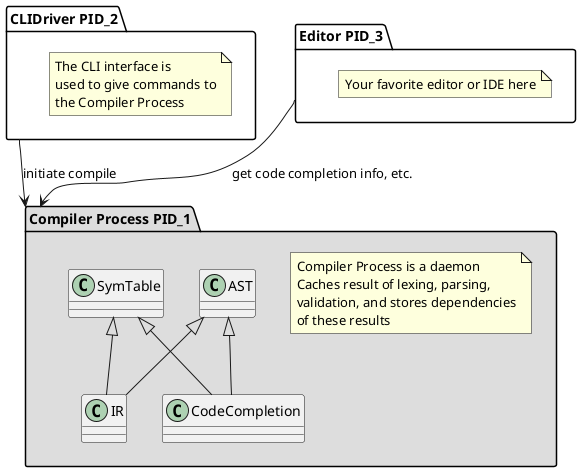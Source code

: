 @startuml

package "CLIDriver PID_2" {
	note "The CLI interface is\nused to give commands to\nthe Compiler Process" as C
}

package "Compiler Process PID_1" #DDDDDD {
	note "Compiler Process is a daemon\nCaches result of lexing, parsing,\nvalidation, and stores dependencies\nof these results" as N
	class AST
	class IR
	class SymTable
	class CodeCompletion
	AST <|-- IR
	SymTable <|-- IR
	AST <|-- CodeCompletion
	SymTable <|-- CodeCompletion
}

package "Editor PID_3" {
	note "Your favorite editor or IDE here" as E
}

"CLIDriver PID_2" --> "Compiler Process PID_1" : initiate compile
"Editor PID_3" --> "Compiler Process PID_1": get code completion info, etc.

@enduml
